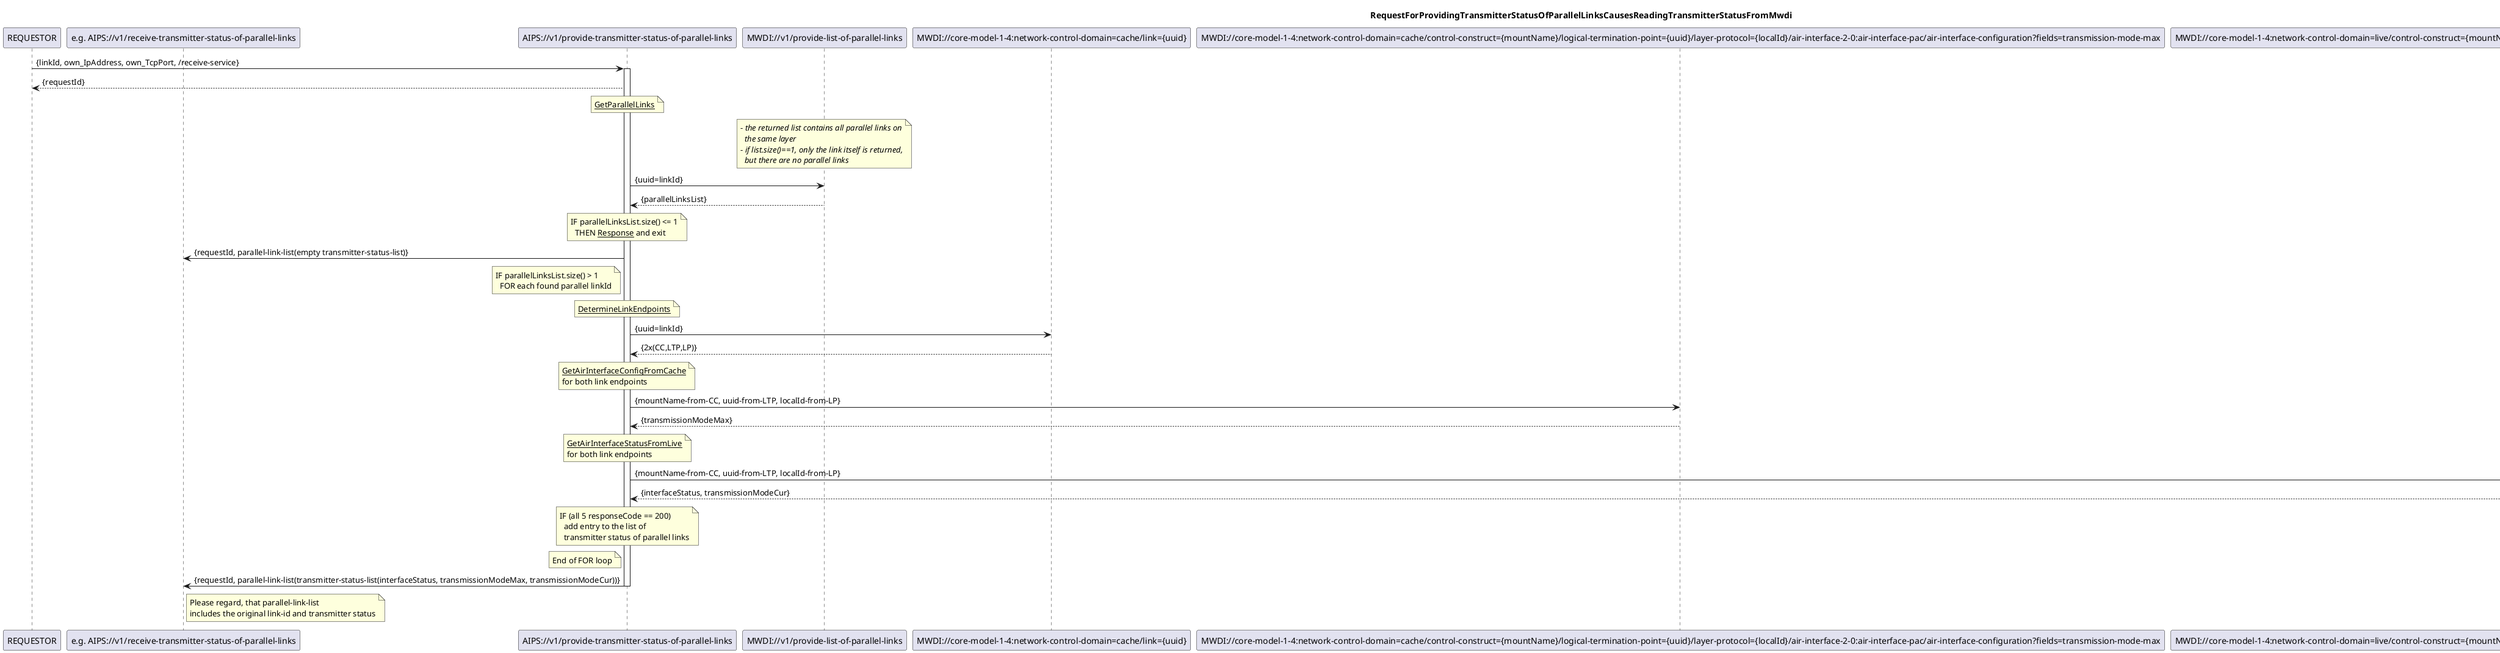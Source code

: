 @startuml 601_provideTransmitterStatusOfParallelLinks
skinparam responseMessageBelowArrow true

title
RequestForProvidingTransmitterStatusOfParallelLinksCausesReadingTransmitterStatusFromMwdi
end title

participant "REQUESTOR" as requestor
participant "e.g. AIPS://v1/receive-transmitter-status-of-parallel-links" as delivery
participant "AIPS://v1/provide-transmitter-status-of-parallel-links" as provideStatus
participant "MWDI://v1/provide-list-of-parallel-links" as mwdiParallelLink
participant "MWDI://core-model-1-4:network-control-domain=cache/link={uuid}" as resolver
participant "MWDI://core-model-1-4:network-control-domain=cache/control-construct={mountName}/logical-termination-point={uuid}/layer-protocol={localId}/air-interface-2-0:air-interface-pac/air-interface-configuration?fields=transmission-mode-max" as mwdiAirIfConfig
participant "MWDI://core-model-1-4:network-control-domain=live/control-construct={mountName}/logical-termination-point={uuid}/layer-protocol={localId}/air-interface-2-0:air-interface-pac/air-interface-status?fields=interface-status;transmission-mode-cur" as mwdiAirIfStatus

requestor -> provideStatus: {linkId, own_IpAddress, own_TcpPort, /receive-service}
activate provideStatus
provideStatus --> requestor: {requestId}

'get parallel link
note over provideStatus
  <u>GetParallelLinks</u>
end note
note over mwdiParallelLink
  - <i>the returned list contains all parallel links on</i>
    <i>the same layer</i>
  - <i>if list.size()==1, only the link itself is returned,</i>
    <i>but there are no parallel links</i>
end note
provideStatus -> mwdiParallelLink: {uuid=linkId}
mwdiParallelLink --> provideStatus: {parallelLinksList}

'return error if parallel link not found
note over provideStatus
IF parallelLinksList.size() <= 1
  THEN <u>Response</u> and exit
end note
provideStatus -> delivery: {requestId, parallel-link-list(empty transmitter-status-list)}

'if parallel links are found: find their address triples
note left provideStatus
IF parallelLinksList.size() > 1
  FOR each found parallel linkId
end note
note over provideStatus
    <u>DetermineLinkEndpoints</u>
end note
provideStatus -> resolver: {uuid=linkId}
resolver --> provideStatus: {2x(CC,LTP,LP)}

'fetch status/config info for parallel links
note over provideStatus
  <u>GetAirInterfaceConfigFromCache</u>
  for both link endpoints
end note
provideStatus -> mwdiAirIfConfig: {mountName-from-CC, uuid-from-LTP, localId-from-LP}
mwdiAirIfConfig --> provideStatus: {transmissionModeMax}

note over provideStatus
  <u>GetAirInterfaceStatusFromLive</u>
  for both link endpoints
end note
provideStatus -> mwdiAirIfStatus: {mountName-from-CC, uuid-from-LTP, localId-from-LP}
mwdiAirIfStatus--> provideStatus: {interfaceStatus, transmissionModeCur}

note over provideStatus
  IF (all 5 responseCode == 200)
    add entry to the list of 
    transmitter status of parallel links
end note

note left provideStatus
  End of FOR loop
end note
provideStatus -> delivery: {requestId, parallel-link-list(transmitter-status-list(interfaceStatus, transmissionModeMax, transmissionModeCur))}

note right delivery
Please regard, that parallel-link-list 
includes the original link-id and transmitter status
end note

deactivate provideStatus 
@enduml